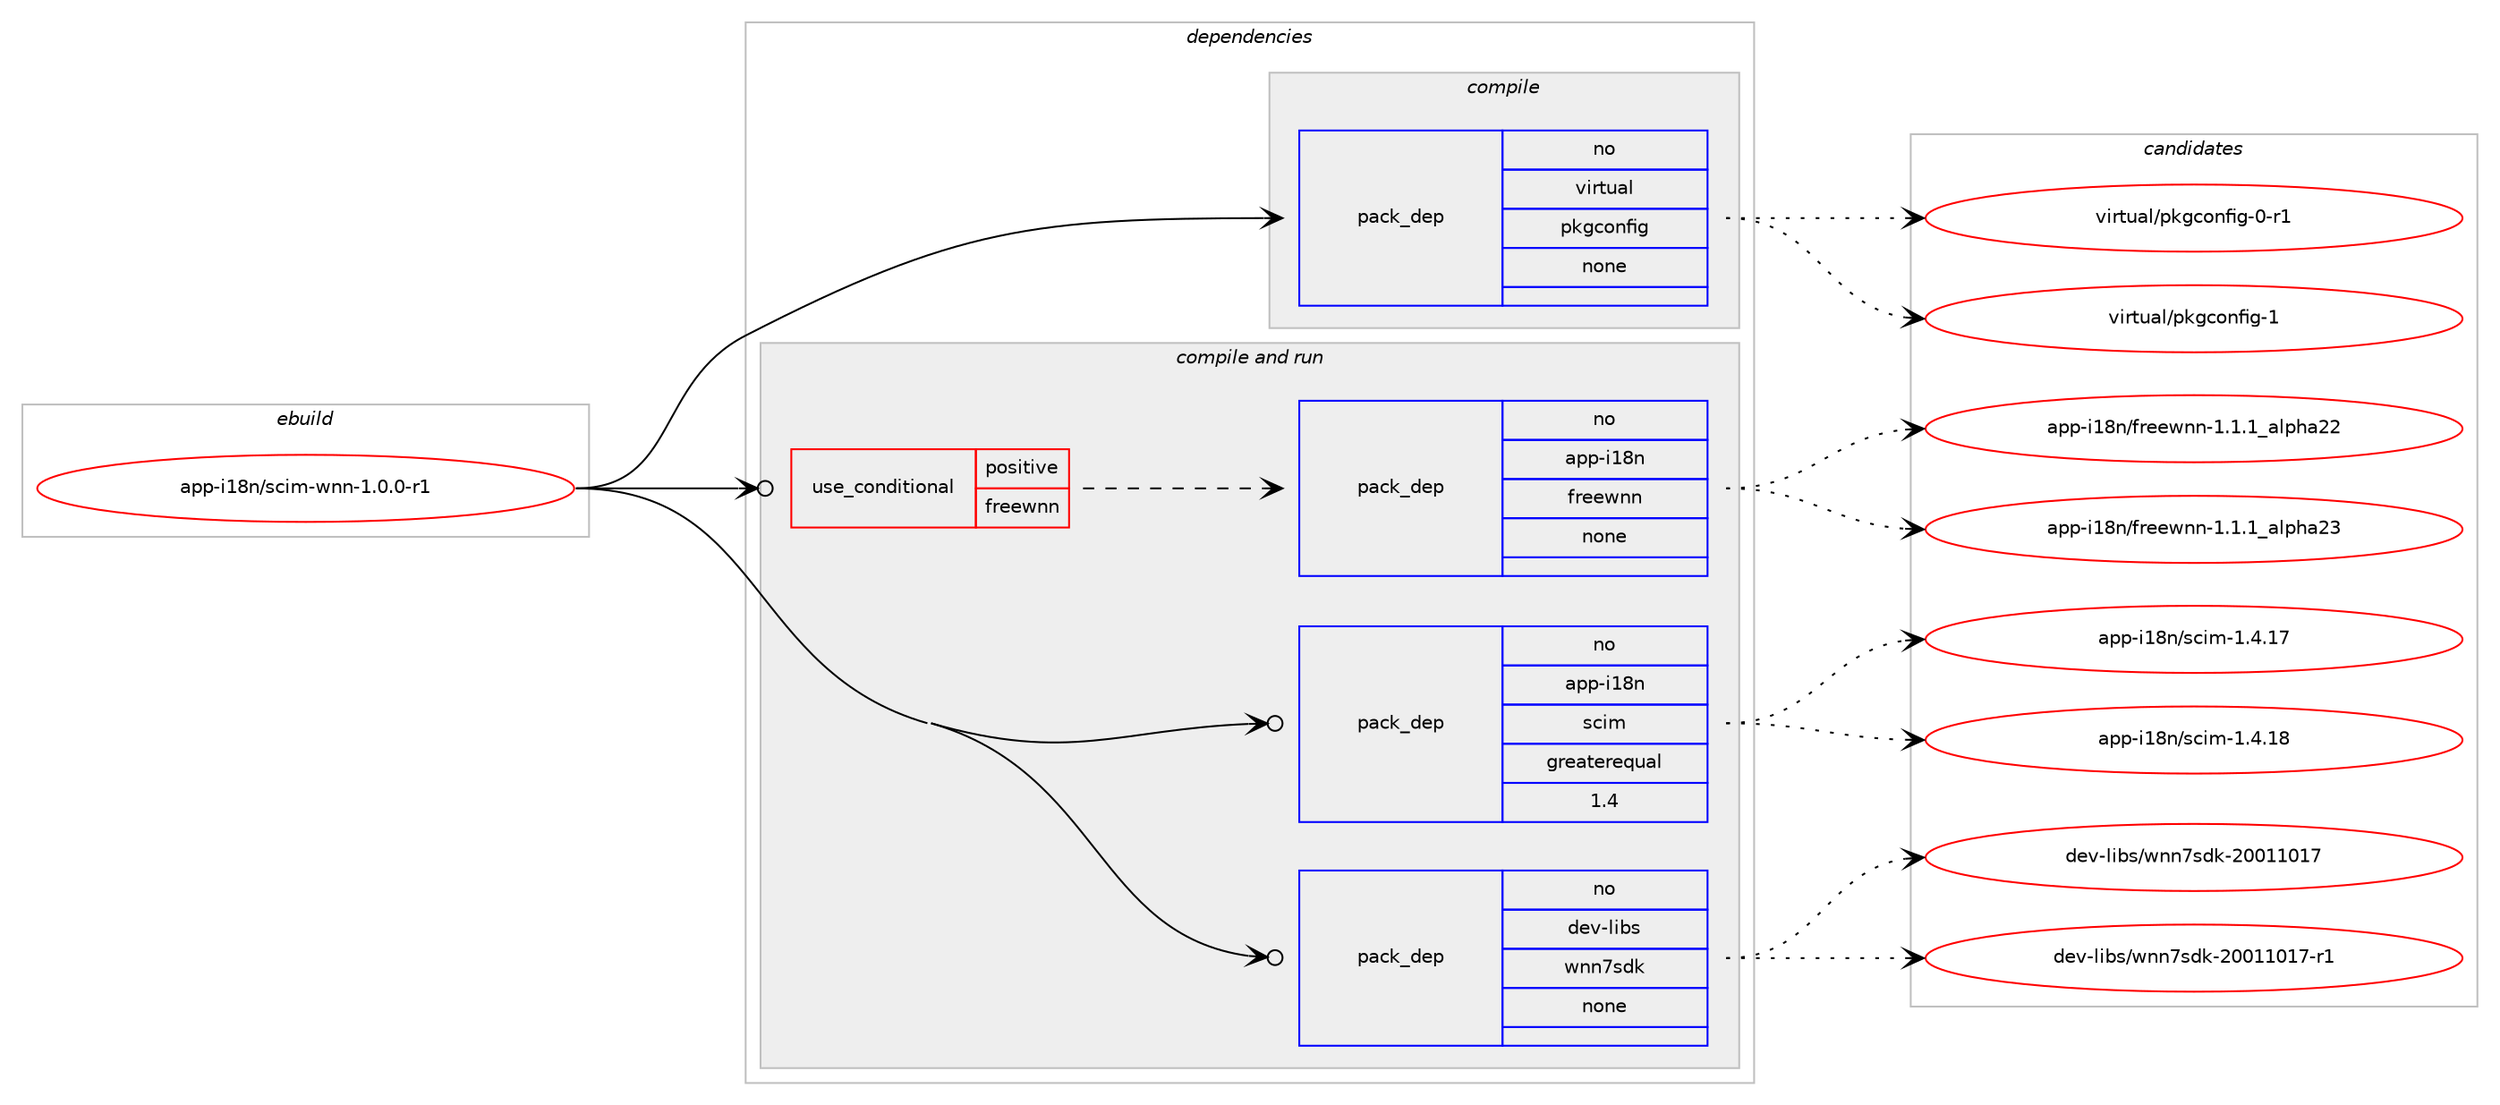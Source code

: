 digraph prolog {

# *************
# Graph options
# *************

newrank=true;
concentrate=true;
compound=true;
graph [rankdir=LR,fontname=Helvetica,fontsize=10,ranksep=1.5];#, ranksep=2.5, nodesep=0.2];
edge  [arrowhead=vee];
node  [fontname=Helvetica,fontsize=10];

# **********
# The ebuild
# **********

subgraph cluster_leftcol {
color=gray;
rank=same;
label=<<i>ebuild</i>>;
id [label="app-i18n/scim-wnn-1.0.0-r1", color=red, width=4, href="../app-i18n/scim-wnn-1.0.0-r1.svg"];
}

# ****************
# The dependencies
# ****************

subgraph cluster_midcol {
color=gray;
label=<<i>dependencies</i>>;
subgraph cluster_compile {
fillcolor="#eeeeee";
style=filled;
label=<<i>compile</i>>;
subgraph pack923171 {
dependency1296059 [label=<<TABLE BORDER="0" CELLBORDER="1" CELLSPACING="0" CELLPADDING="4" WIDTH="220"><TR><TD ROWSPAN="6" CELLPADDING="30">pack_dep</TD></TR><TR><TD WIDTH="110">no</TD></TR><TR><TD>virtual</TD></TR><TR><TD>pkgconfig</TD></TR><TR><TD>none</TD></TR><TR><TD></TD></TR></TABLE>>, shape=none, color=blue];
}
id:e -> dependency1296059:w [weight=20,style="solid",arrowhead="vee"];
}
subgraph cluster_compileandrun {
fillcolor="#eeeeee";
style=filled;
label=<<i>compile and run</i>>;
subgraph cond352745 {
dependency1296060 [label=<<TABLE BORDER="0" CELLBORDER="1" CELLSPACING="0" CELLPADDING="4"><TR><TD ROWSPAN="3" CELLPADDING="10">use_conditional</TD></TR><TR><TD>positive</TD></TR><TR><TD>freewnn</TD></TR></TABLE>>, shape=none, color=red];
subgraph pack923172 {
dependency1296061 [label=<<TABLE BORDER="0" CELLBORDER="1" CELLSPACING="0" CELLPADDING="4" WIDTH="220"><TR><TD ROWSPAN="6" CELLPADDING="30">pack_dep</TD></TR><TR><TD WIDTH="110">no</TD></TR><TR><TD>app-i18n</TD></TR><TR><TD>freewnn</TD></TR><TR><TD>none</TD></TR><TR><TD></TD></TR></TABLE>>, shape=none, color=blue];
}
dependency1296060:e -> dependency1296061:w [weight=20,style="dashed",arrowhead="vee"];
}
id:e -> dependency1296060:w [weight=20,style="solid",arrowhead="odotvee"];
subgraph pack923173 {
dependency1296062 [label=<<TABLE BORDER="0" CELLBORDER="1" CELLSPACING="0" CELLPADDING="4" WIDTH="220"><TR><TD ROWSPAN="6" CELLPADDING="30">pack_dep</TD></TR><TR><TD WIDTH="110">no</TD></TR><TR><TD>app-i18n</TD></TR><TR><TD>scim</TD></TR><TR><TD>greaterequal</TD></TR><TR><TD>1.4</TD></TR></TABLE>>, shape=none, color=blue];
}
id:e -> dependency1296062:w [weight=20,style="solid",arrowhead="odotvee"];
subgraph pack923174 {
dependency1296063 [label=<<TABLE BORDER="0" CELLBORDER="1" CELLSPACING="0" CELLPADDING="4" WIDTH="220"><TR><TD ROWSPAN="6" CELLPADDING="30">pack_dep</TD></TR><TR><TD WIDTH="110">no</TD></TR><TR><TD>dev-libs</TD></TR><TR><TD>wnn7sdk</TD></TR><TR><TD>none</TD></TR><TR><TD></TD></TR></TABLE>>, shape=none, color=blue];
}
id:e -> dependency1296063:w [weight=20,style="solid",arrowhead="odotvee"];
}
subgraph cluster_run {
fillcolor="#eeeeee";
style=filled;
label=<<i>run</i>>;
}
}

# **************
# The candidates
# **************

subgraph cluster_choices {
rank=same;
color=gray;
label=<<i>candidates</i>>;

subgraph choice923171 {
color=black;
nodesep=1;
choice11810511411611797108471121071039911111010210510345484511449 [label="virtual/pkgconfig-0-r1", color=red, width=4,href="../virtual/pkgconfig-0-r1.svg"];
choice1181051141161179710847112107103991111101021051034549 [label="virtual/pkgconfig-1", color=red, width=4,href="../virtual/pkgconfig-1.svg"];
dependency1296059:e -> choice11810511411611797108471121071039911111010210510345484511449:w [style=dotted,weight="100"];
dependency1296059:e -> choice1181051141161179710847112107103991111101021051034549:w [style=dotted,weight="100"];
}
subgraph choice923172 {
color=black;
nodesep=1;
choice97112112451054956110471021141011011191101104549464946499597108112104975050 [label="app-i18n/freewnn-1.1.1_alpha22", color=red, width=4,href="../app-i18n/freewnn-1.1.1_alpha22.svg"];
choice97112112451054956110471021141011011191101104549464946499597108112104975051 [label="app-i18n/freewnn-1.1.1_alpha23", color=red, width=4,href="../app-i18n/freewnn-1.1.1_alpha23.svg"];
dependency1296061:e -> choice97112112451054956110471021141011011191101104549464946499597108112104975050:w [style=dotted,weight="100"];
dependency1296061:e -> choice97112112451054956110471021141011011191101104549464946499597108112104975051:w [style=dotted,weight="100"];
}
subgraph choice923173 {
color=black;
nodesep=1;
choice97112112451054956110471159910510945494652464955 [label="app-i18n/scim-1.4.17", color=red, width=4,href="../app-i18n/scim-1.4.17.svg"];
choice97112112451054956110471159910510945494652464956 [label="app-i18n/scim-1.4.18", color=red, width=4,href="../app-i18n/scim-1.4.18.svg"];
dependency1296062:e -> choice97112112451054956110471159910510945494652464955:w [style=dotted,weight="100"];
dependency1296062:e -> choice97112112451054956110471159910510945494652464956:w [style=dotted,weight="100"];
}
subgraph choice923174 {
color=black;
nodesep=1;
choice10010111845108105981154711911011055115100107455048484949484955 [label="dev-libs/wnn7sdk-20011017", color=red, width=4,href="../dev-libs/wnn7sdk-20011017.svg"];
choice100101118451081059811547119110110551151001074550484849494849554511449 [label="dev-libs/wnn7sdk-20011017-r1", color=red, width=4,href="../dev-libs/wnn7sdk-20011017-r1.svg"];
dependency1296063:e -> choice10010111845108105981154711911011055115100107455048484949484955:w [style=dotted,weight="100"];
dependency1296063:e -> choice100101118451081059811547119110110551151001074550484849494849554511449:w [style=dotted,weight="100"];
}
}

}
